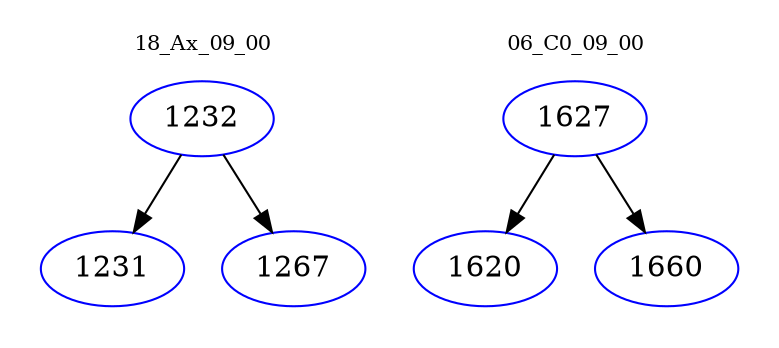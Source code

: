 digraph{
subgraph cluster_0 {
color = white
label = "18_Ax_09_00";
fontsize=10;
T0_1232 [label="1232", color="blue"]
T0_1232 -> T0_1231 [color="black"]
T0_1231 [label="1231", color="blue"]
T0_1232 -> T0_1267 [color="black"]
T0_1267 [label="1267", color="blue"]
}
subgraph cluster_1 {
color = white
label = "06_C0_09_00";
fontsize=10;
T1_1627 [label="1627", color="blue"]
T1_1627 -> T1_1620 [color="black"]
T1_1620 [label="1620", color="blue"]
T1_1627 -> T1_1660 [color="black"]
T1_1660 [label="1660", color="blue"]
}
}

